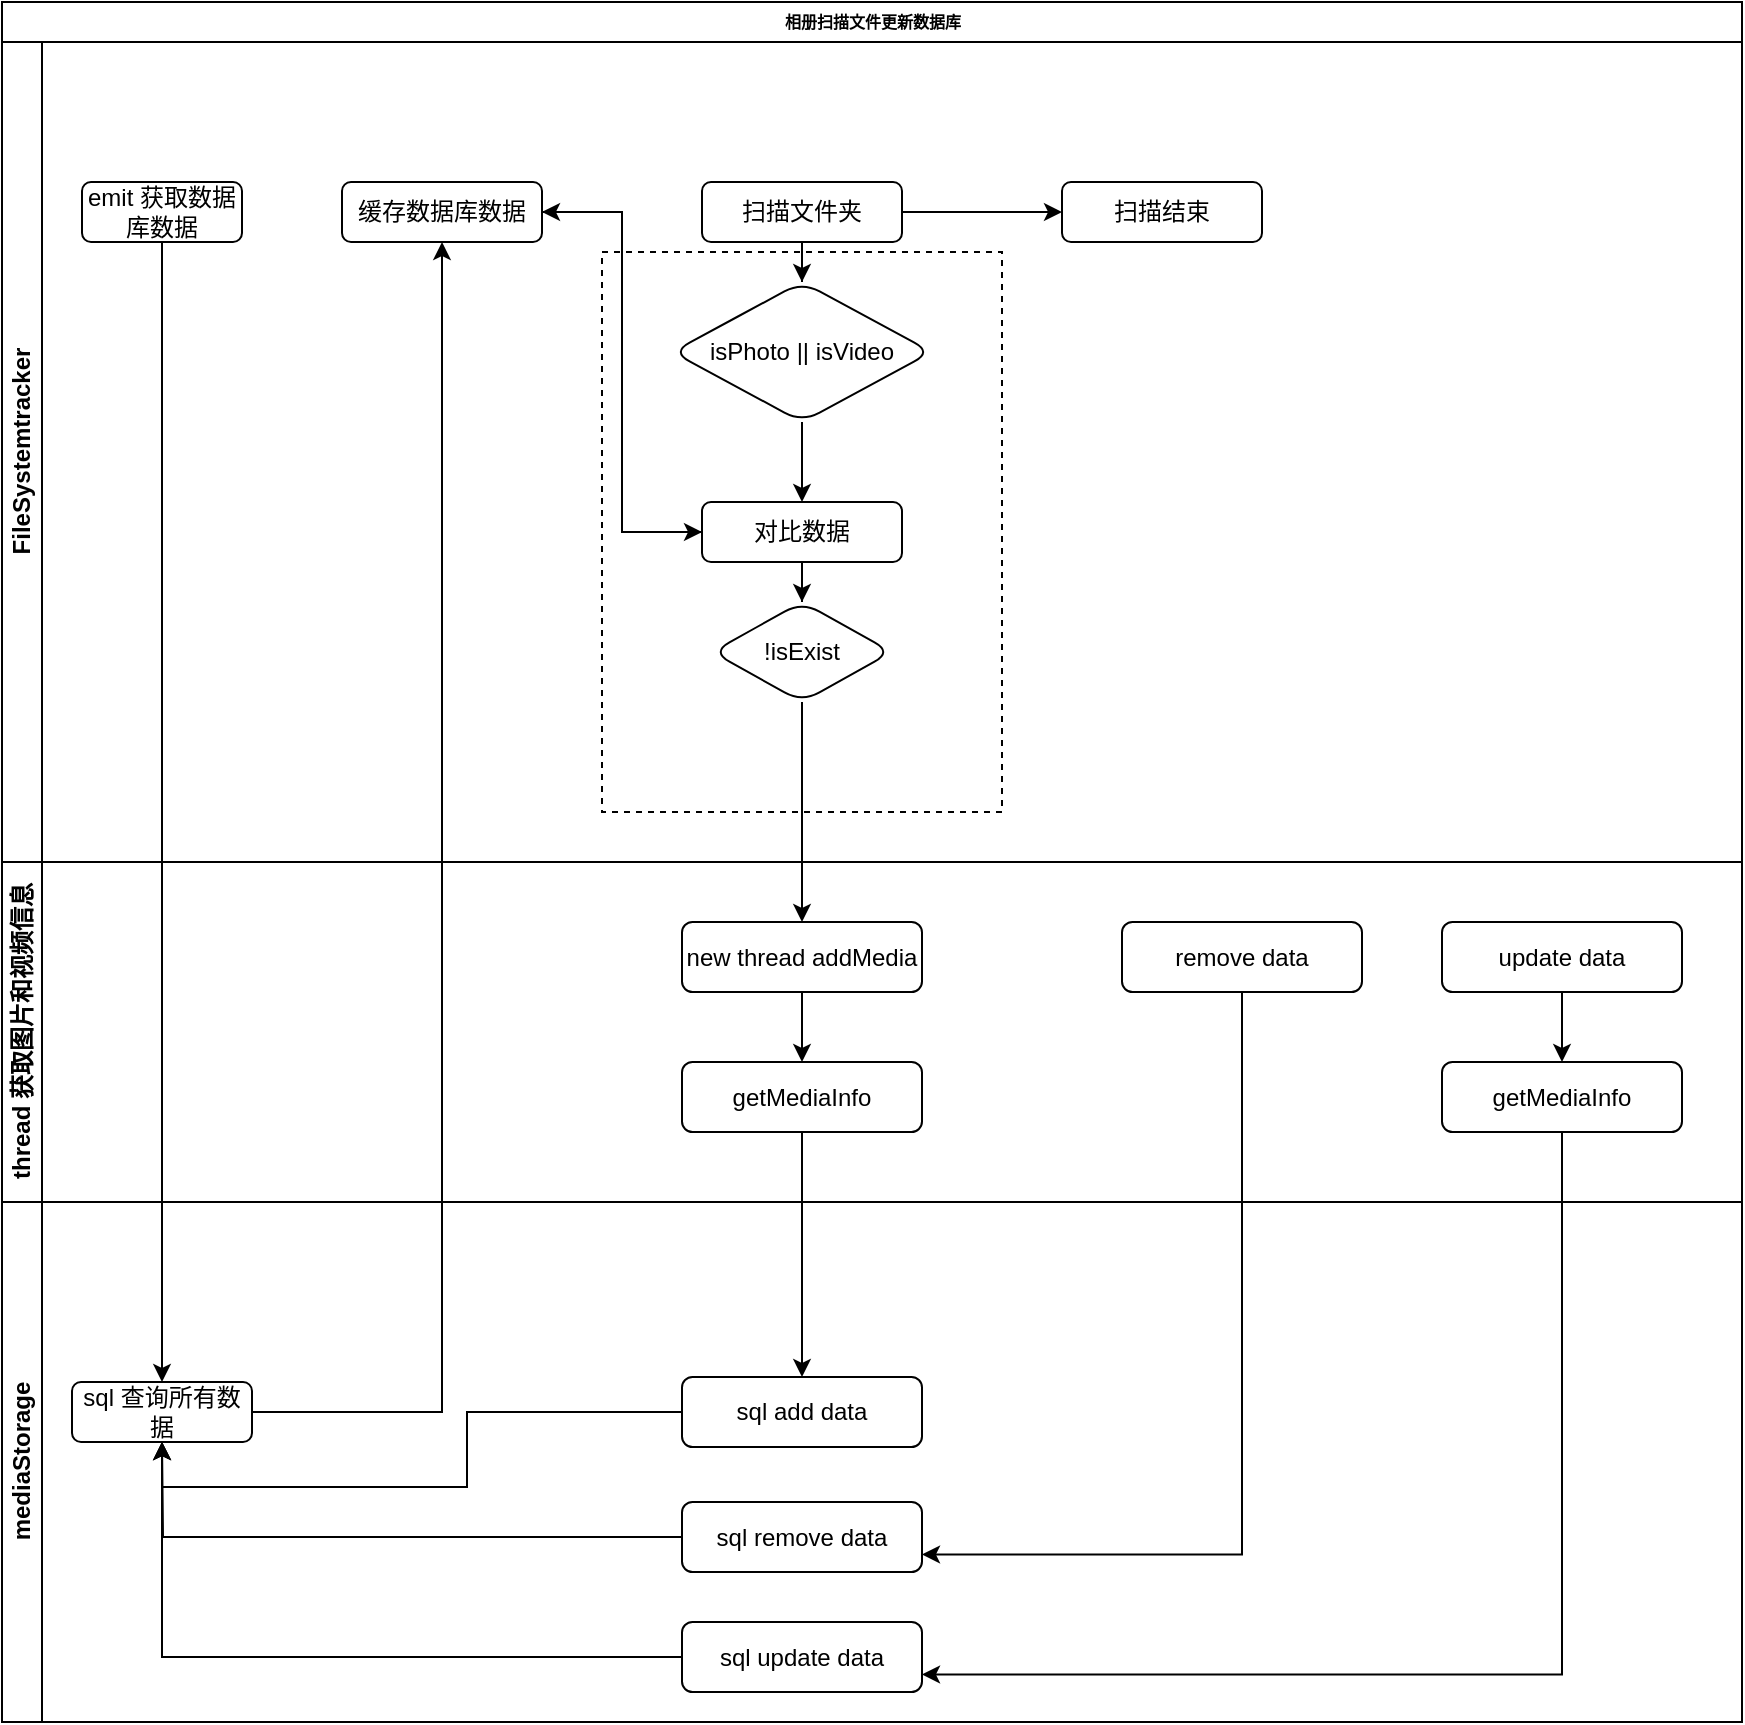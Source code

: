 <mxfile version="15.7.0" type="github">
  <diagram name="Page-1" id="c7488fd3-1785-93aa-aadb-54a6760d102a">
    <mxGraphModel dx="1350" dy="806" grid="1" gridSize="10" guides="1" tooltips="1" connect="1" arrows="1" fold="1" page="1" pageScale="1" pageWidth="1100" pageHeight="850" background="none" math="0" shadow="0">
      <root>
        <mxCell id="0" />
        <mxCell id="1" parent="0" />
        <mxCell id="jkEDnfAXK0N-5c7ANe-G-67" value="相册扫描文件更新数据库" style="swimlane;html=1;childLayout=stackLayout;horizontal=1;startSize=20;horizontalStack=0;rounded=0;shadow=0;labelBackgroundColor=none;strokeWidth=1;fontFamily=Verdana;fontSize=8;align=center;" vertex="1" parent="1">
          <mxGeometry x="110" y="60" width="870" height="860" as="geometry" />
        </mxCell>
        <mxCell id="jkEDnfAXK0N-5c7ANe-G-69" value="FileSystemtracker" style="swimlane;html=1;startSize=20;horizontal=0;" vertex="1" parent="jkEDnfAXK0N-5c7ANe-G-67">
          <mxGeometry y="20" width="870" height="410" as="geometry" />
        </mxCell>
        <mxCell id="jkEDnfAXK0N-5c7ANe-G-102" value="emit 获取数据库数据" style="rounded=1;whiteSpace=wrap;html=1;" vertex="1" parent="jkEDnfAXK0N-5c7ANe-G-69">
          <mxGeometry x="40" y="70" width="80" height="30" as="geometry" />
        </mxCell>
        <mxCell id="jkEDnfAXK0N-5c7ANe-G-119" style="edgeStyle=orthogonalEdgeStyle;rounded=0;orthogonalLoop=1;jettySize=auto;html=1;exitX=1;exitY=0.5;exitDx=0;exitDy=0;entryX=0;entryY=0.5;entryDx=0;entryDy=0;" edge="1" parent="jkEDnfAXK0N-5c7ANe-G-69" source="jkEDnfAXK0N-5c7ANe-G-105" target="jkEDnfAXK0N-5c7ANe-G-109">
          <mxGeometry relative="1" as="geometry" />
        </mxCell>
        <mxCell id="jkEDnfAXK0N-5c7ANe-G-105" value="缓存数据库数据" style="whiteSpace=wrap;html=1;rounded=1;" vertex="1" parent="jkEDnfAXK0N-5c7ANe-G-69">
          <mxGeometry x="170" y="70" width="100" height="30" as="geometry" />
        </mxCell>
        <mxCell id="jkEDnfAXK0N-5c7ANe-G-118" style="edgeStyle=orthogonalEdgeStyle;rounded=0;orthogonalLoop=1;jettySize=auto;html=1;exitX=0;exitY=0.5;exitDx=0;exitDy=0;entryX=1;entryY=0.5;entryDx=0;entryDy=0;" edge="1" parent="jkEDnfAXK0N-5c7ANe-G-69" source="jkEDnfAXK0N-5c7ANe-G-109" target="jkEDnfAXK0N-5c7ANe-G-105">
          <mxGeometry relative="1" as="geometry" />
        </mxCell>
        <mxCell id="jkEDnfAXK0N-5c7ANe-G-109" value="对比数据" style="whiteSpace=wrap;html=1;rounded=1;" vertex="1" parent="jkEDnfAXK0N-5c7ANe-G-69">
          <mxGeometry x="350" y="230" width="100" height="30" as="geometry" />
        </mxCell>
        <mxCell id="jkEDnfAXK0N-5c7ANe-G-117" style="edgeStyle=orthogonalEdgeStyle;rounded=0;orthogonalLoop=1;jettySize=auto;html=1;exitX=0.5;exitY=1;exitDx=0;exitDy=0;" edge="1" parent="jkEDnfAXK0N-5c7ANe-G-69" source="jkEDnfAXK0N-5c7ANe-G-111" target="jkEDnfAXK0N-5c7ANe-G-109">
          <mxGeometry relative="1" as="geometry" />
        </mxCell>
        <mxCell id="jkEDnfAXK0N-5c7ANe-G-111" value="isPhoto || isVideo" style="rhombus;whiteSpace=wrap;html=1;rounded=1;" vertex="1" parent="jkEDnfAXK0N-5c7ANe-G-69">
          <mxGeometry x="335" y="120" width="130" height="70" as="geometry" />
        </mxCell>
        <mxCell id="jkEDnfAXK0N-5c7ANe-G-120" value="!isExist" style="rhombus;whiteSpace=wrap;html=1;rounded=1;" vertex="1" parent="jkEDnfAXK0N-5c7ANe-G-69">
          <mxGeometry x="355" y="280" width="90" height="50" as="geometry" />
        </mxCell>
        <mxCell id="jkEDnfAXK0N-5c7ANe-G-121" value="" style="edgeStyle=orthogonalEdgeStyle;rounded=0;orthogonalLoop=1;jettySize=auto;html=1;" edge="1" parent="jkEDnfAXK0N-5c7ANe-G-69" source="jkEDnfAXK0N-5c7ANe-G-109" target="jkEDnfAXK0N-5c7ANe-G-120">
          <mxGeometry relative="1" as="geometry" />
        </mxCell>
        <mxCell id="jkEDnfAXK0N-5c7ANe-G-125" value="" style="rounded=0;whiteSpace=wrap;html=1;gradientDirection=north;fillColor=none;dashed=1;" vertex="1" parent="jkEDnfAXK0N-5c7ANe-G-69">
          <mxGeometry x="300" y="105" width="200" height="280" as="geometry" />
        </mxCell>
        <mxCell id="jkEDnfAXK0N-5c7ANe-G-73" value="thread 获取图片和视频信息" style="swimlane;html=1;startSize=20;horizontal=0;" vertex="1" parent="jkEDnfAXK0N-5c7ANe-G-67">
          <mxGeometry y="430" width="870" height="170" as="geometry" />
        </mxCell>
        <mxCell id="jkEDnfAXK0N-5c7ANe-G-122" value="new thread addMedia" style="whiteSpace=wrap;html=1;rounded=1;" vertex="1" parent="jkEDnfAXK0N-5c7ANe-G-73">
          <mxGeometry x="340" y="30" width="120" height="35" as="geometry" />
        </mxCell>
        <mxCell id="jkEDnfAXK0N-5c7ANe-G-126" value="getMediaInfo" style="whiteSpace=wrap;html=1;rounded=1;" vertex="1" parent="jkEDnfAXK0N-5c7ANe-G-73">
          <mxGeometry x="340" y="100" width="120" height="35" as="geometry" />
        </mxCell>
        <mxCell id="jkEDnfAXK0N-5c7ANe-G-127" value="" style="edgeStyle=orthogonalEdgeStyle;rounded=0;orthogonalLoop=1;jettySize=auto;html=1;" edge="1" parent="jkEDnfAXK0N-5c7ANe-G-73" source="jkEDnfAXK0N-5c7ANe-G-122" target="jkEDnfAXK0N-5c7ANe-G-126">
          <mxGeometry relative="1" as="geometry" />
        </mxCell>
        <mxCell id="jkEDnfAXK0N-5c7ANe-G-135" value="remove data" style="whiteSpace=wrap;html=1;rounded=1;" vertex="1" parent="jkEDnfAXK0N-5c7ANe-G-73">
          <mxGeometry x="560" y="30" width="120" height="35" as="geometry" />
        </mxCell>
        <mxCell id="jkEDnfAXK0N-5c7ANe-G-137" value="update data" style="whiteSpace=wrap;html=1;rounded=1;" vertex="1" parent="jkEDnfAXK0N-5c7ANe-G-73">
          <mxGeometry x="720" y="30" width="120" height="35" as="geometry" />
        </mxCell>
        <mxCell id="jkEDnfAXK0N-5c7ANe-G-138" value="getMediaInfo" style="whiteSpace=wrap;html=1;rounded=1;" vertex="1" parent="jkEDnfAXK0N-5c7ANe-G-73">
          <mxGeometry x="720" y="100" width="120" height="35" as="geometry" />
        </mxCell>
        <mxCell id="jkEDnfAXK0N-5c7ANe-G-139" value="" style="edgeStyle=orthogonalEdgeStyle;rounded=0;orthogonalLoop=1;jettySize=auto;html=1;" edge="1" parent="jkEDnfAXK0N-5c7ANe-G-73" source="jkEDnfAXK0N-5c7ANe-G-137" target="jkEDnfAXK0N-5c7ANe-G-138">
          <mxGeometry relative="1" as="geometry" />
        </mxCell>
        <mxCell id="jkEDnfAXK0N-5c7ANe-G-104" value="" style="edgeStyle=orthogonalEdgeStyle;rounded=0;orthogonalLoop=1;jettySize=auto;html=1;" edge="1" parent="jkEDnfAXK0N-5c7ANe-G-67" source="jkEDnfAXK0N-5c7ANe-G-102" target="jkEDnfAXK0N-5c7ANe-G-103">
          <mxGeometry relative="1" as="geometry" />
        </mxCell>
        <mxCell id="jkEDnfAXK0N-5c7ANe-G-106" value="" style="edgeStyle=orthogonalEdgeStyle;rounded=0;orthogonalLoop=1;jettySize=auto;html=1;" edge="1" parent="jkEDnfAXK0N-5c7ANe-G-67" source="jkEDnfAXK0N-5c7ANe-G-103" target="jkEDnfAXK0N-5c7ANe-G-105">
          <mxGeometry relative="1" as="geometry" />
        </mxCell>
        <mxCell id="jkEDnfAXK0N-5c7ANe-G-123" value="" style="edgeStyle=orthogonalEdgeStyle;rounded=0;orthogonalLoop=1;jettySize=auto;html=1;" edge="1" parent="jkEDnfAXK0N-5c7ANe-G-67" source="jkEDnfAXK0N-5c7ANe-G-120" target="jkEDnfAXK0N-5c7ANe-G-122">
          <mxGeometry relative="1" as="geometry" />
        </mxCell>
        <mxCell id="jkEDnfAXK0N-5c7ANe-G-129" value="" style="edgeStyle=orthogonalEdgeStyle;rounded=0;orthogonalLoop=1;jettySize=auto;html=1;" edge="1" parent="jkEDnfAXK0N-5c7ANe-G-67" source="jkEDnfAXK0N-5c7ANe-G-126" target="jkEDnfAXK0N-5c7ANe-G-128">
          <mxGeometry relative="1" as="geometry" />
        </mxCell>
        <mxCell id="jkEDnfAXK0N-5c7ANe-G-90" value="mediaStorage" style="swimlane;html=1;startSize=20;horizontal=0;" vertex="1" parent="jkEDnfAXK0N-5c7ANe-G-67">
          <mxGeometry y="600" width="870" height="260" as="geometry">
            <mxRectangle y="320" width="820" height="20" as="alternateBounds" />
          </mxGeometry>
        </mxCell>
        <mxCell id="jkEDnfAXK0N-5c7ANe-G-103" value="sql 查询所有数据" style="whiteSpace=wrap;html=1;rounded=1;" vertex="1" parent="jkEDnfAXK0N-5c7ANe-G-90">
          <mxGeometry x="35" y="90" width="90" height="30" as="geometry" />
        </mxCell>
        <mxCell id="jkEDnfAXK0N-5c7ANe-G-142" style="edgeStyle=orthogonalEdgeStyle;rounded=0;orthogonalLoop=1;jettySize=auto;html=1;exitX=0;exitY=0.5;exitDx=0;exitDy=0;entryX=0.5;entryY=1;entryDx=0;entryDy=0;" edge="1" parent="jkEDnfAXK0N-5c7ANe-G-90" source="jkEDnfAXK0N-5c7ANe-G-128" target="jkEDnfAXK0N-5c7ANe-G-103">
          <mxGeometry relative="1" as="geometry" />
        </mxCell>
        <mxCell id="jkEDnfAXK0N-5c7ANe-G-128" value="sql add data" style="whiteSpace=wrap;html=1;rounded=1;" vertex="1" parent="jkEDnfAXK0N-5c7ANe-G-90">
          <mxGeometry x="340" y="87.5" width="120" height="35" as="geometry" />
        </mxCell>
        <mxCell id="jkEDnfAXK0N-5c7ANe-G-131" value="sql remove data" style="whiteSpace=wrap;html=1;rounded=1;" vertex="1" parent="jkEDnfAXK0N-5c7ANe-G-90">
          <mxGeometry x="340" y="150" width="120" height="35" as="geometry" />
        </mxCell>
        <mxCell id="jkEDnfAXK0N-5c7ANe-G-146" style="edgeStyle=orthogonalEdgeStyle;rounded=0;orthogonalLoop=1;jettySize=auto;html=1;exitX=0;exitY=0.5;exitDx=0;exitDy=0;entryX=0.5;entryY=1;entryDx=0;entryDy=0;" edge="1" parent="jkEDnfAXK0N-5c7ANe-G-90" source="jkEDnfAXK0N-5c7ANe-G-132" target="jkEDnfAXK0N-5c7ANe-G-103">
          <mxGeometry relative="1" as="geometry" />
        </mxCell>
        <mxCell id="jkEDnfAXK0N-5c7ANe-G-132" value="sql update data" style="whiteSpace=wrap;html=1;rounded=1;" vertex="1" parent="jkEDnfAXK0N-5c7ANe-G-90">
          <mxGeometry x="340" y="210" width="120" height="35" as="geometry" />
        </mxCell>
        <mxCell id="jkEDnfAXK0N-5c7ANe-G-136" style="edgeStyle=orthogonalEdgeStyle;rounded=0;orthogonalLoop=1;jettySize=auto;html=1;exitX=0.5;exitY=1;exitDx=0;exitDy=0;entryX=1;entryY=0.75;entryDx=0;entryDy=0;" edge="1" parent="jkEDnfAXK0N-5c7ANe-G-67" source="jkEDnfAXK0N-5c7ANe-G-135" target="jkEDnfAXK0N-5c7ANe-G-131">
          <mxGeometry relative="1" as="geometry" />
        </mxCell>
        <mxCell id="jkEDnfAXK0N-5c7ANe-G-140" style="edgeStyle=orthogonalEdgeStyle;rounded=0;orthogonalLoop=1;jettySize=auto;html=1;exitX=0.5;exitY=1;exitDx=0;exitDy=0;entryX=1;entryY=0.75;entryDx=0;entryDy=0;" edge="1" parent="jkEDnfAXK0N-5c7ANe-G-67" source="jkEDnfAXK0N-5c7ANe-G-138" target="jkEDnfAXK0N-5c7ANe-G-132">
          <mxGeometry relative="1" as="geometry" />
        </mxCell>
        <mxCell id="jkEDnfAXK0N-5c7ANe-G-112" value="" style="edgeStyle=orthogonalEdgeStyle;rounded=0;orthogonalLoop=1;jettySize=auto;html=1;" edge="1" parent="1" source="jkEDnfAXK0N-5c7ANe-G-107" target="jkEDnfAXK0N-5c7ANe-G-111">
          <mxGeometry relative="1" as="geometry" />
        </mxCell>
        <mxCell id="jkEDnfAXK0N-5c7ANe-G-148" value="" style="edgeStyle=orthogonalEdgeStyle;rounded=0;orthogonalLoop=1;jettySize=auto;html=1;" edge="1" parent="1" source="jkEDnfAXK0N-5c7ANe-G-107" target="jkEDnfAXK0N-5c7ANe-G-147">
          <mxGeometry relative="1" as="geometry" />
        </mxCell>
        <mxCell id="jkEDnfAXK0N-5c7ANe-G-107" value="扫描文件夹" style="whiteSpace=wrap;html=1;rounded=1;" vertex="1" parent="1">
          <mxGeometry x="460" y="150" width="100" height="30" as="geometry" />
        </mxCell>
        <mxCell id="jkEDnfAXK0N-5c7ANe-G-145" style="edgeStyle=orthogonalEdgeStyle;rounded=0;orthogonalLoop=1;jettySize=auto;html=1;exitX=0;exitY=0.5;exitDx=0;exitDy=0;" edge="1" parent="1" source="jkEDnfAXK0N-5c7ANe-G-131">
          <mxGeometry relative="1" as="geometry">
            <mxPoint x="190" y="780" as="targetPoint" />
          </mxGeometry>
        </mxCell>
        <mxCell id="jkEDnfAXK0N-5c7ANe-G-147" value="扫描结束" style="whiteSpace=wrap;html=1;rounded=1;" vertex="1" parent="1">
          <mxGeometry x="640" y="150" width="100" height="30" as="geometry" />
        </mxCell>
      </root>
    </mxGraphModel>
  </diagram>
</mxfile>
